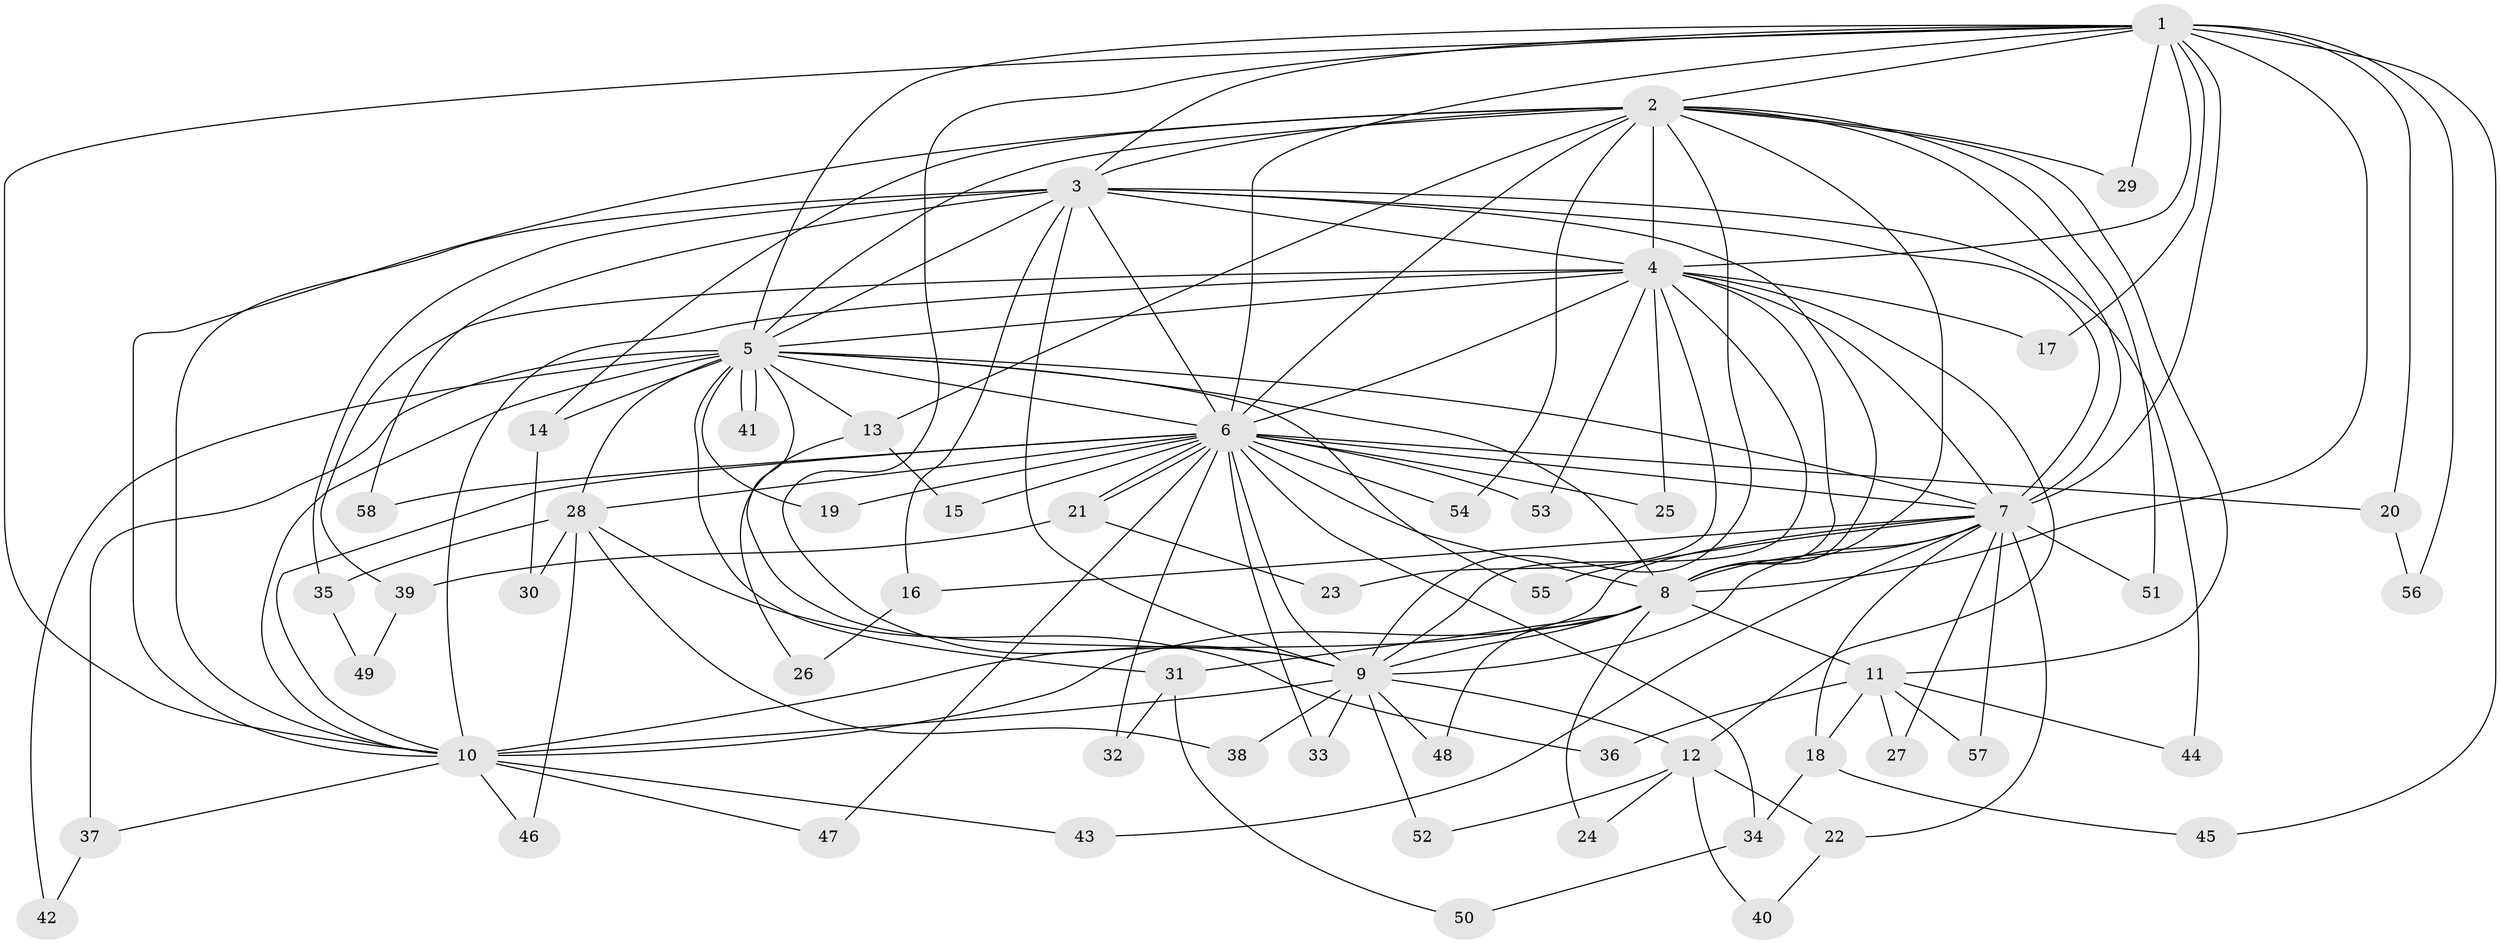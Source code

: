 // Generated by graph-tools (version 1.1) at 2025/25/03/09/25 03:25:44]
// undirected, 58 vertices, 141 edges
graph export_dot {
graph [start="1"]
  node [color=gray90,style=filled];
  1;
  2;
  3;
  4;
  5;
  6;
  7;
  8;
  9;
  10;
  11;
  12;
  13;
  14;
  15;
  16;
  17;
  18;
  19;
  20;
  21;
  22;
  23;
  24;
  25;
  26;
  27;
  28;
  29;
  30;
  31;
  32;
  33;
  34;
  35;
  36;
  37;
  38;
  39;
  40;
  41;
  42;
  43;
  44;
  45;
  46;
  47;
  48;
  49;
  50;
  51;
  52;
  53;
  54;
  55;
  56;
  57;
  58;
  1 -- 2;
  1 -- 3;
  1 -- 4;
  1 -- 5;
  1 -- 6;
  1 -- 7;
  1 -- 8;
  1 -- 9;
  1 -- 10;
  1 -- 17;
  1 -- 20;
  1 -- 29;
  1 -- 45;
  1 -- 56;
  2 -- 3;
  2 -- 4;
  2 -- 5;
  2 -- 6;
  2 -- 7;
  2 -- 8;
  2 -- 9;
  2 -- 10;
  2 -- 11;
  2 -- 13;
  2 -- 14;
  2 -- 29;
  2 -- 51;
  2 -- 54;
  3 -- 4;
  3 -- 5;
  3 -- 6;
  3 -- 7;
  3 -- 8;
  3 -- 9;
  3 -- 10;
  3 -- 16;
  3 -- 35;
  3 -- 44;
  3 -- 58;
  4 -- 5;
  4 -- 6;
  4 -- 7;
  4 -- 8;
  4 -- 9;
  4 -- 10;
  4 -- 12;
  4 -- 17;
  4 -- 23;
  4 -- 25;
  4 -- 39;
  4 -- 53;
  5 -- 6;
  5 -- 7;
  5 -- 8;
  5 -- 9;
  5 -- 10;
  5 -- 13;
  5 -- 14;
  5 -- 19;
  5 -- 28;
  5 -- 31;
  5 -- 37;
  5 -- 41;
  5 -- 41;
  5 -- 42;
  5 -- 55;
  6 -- 7;
  6 -- 8;
  6 -- 9;
  6 -- 10;
  6 -- 15;
  6 -- 19;
  6 -- 20;
  6 -- 21;
  6 -- 21;
  6 -- 25;
  6 -- 28;
  6 -- 32;
  6 -- 33;
  6 -- 34;
  6 -- 47;
  6 -- 53;
  6 -- 54;
  6 -- 58;
  7 -- 8;
  7 -- 9;
  7 -- 10;
  7 -- 16;
  7 -- 18;
  7 -- 22;
  7 -- 27;
  7 -- 43;
  7 -- 51;
  7 -- 55;
  7 -- 57;
  8 -- 9;
  8 -- 10;
  8 -- 11;
  8 -- 24;
  8 -- 31;
  8 -- 48;
  9 -- 10;
  9 -- 12;
  9 -- 33;
  9 -- 38;
  9 -- 48;
  9 -- 52;
  10 -- 37;
  10 -- 43;
  10 -- 46;
  10 -- 47;
  11 -- 18;
  11 -- 27;
  11 -- 36;
  11 -- 44;
  11 -- 57;
  12 -- 22;
  12 -- 24;
  12 -- 40;
  12 -- 52;
  13 -- 15;
  13 -- 26;
  14 -- 30;
  16 -- 26;
  18 -- 34;
  18 -- 45;
  20 -- 56;
  21 -- 23;
  21 -- 39;
  22 -- 40;
  28 -- 30;
  28 -- 35;
  28 -- 36;
  28 -- 38;
  28 -- 46;
  31 -- 32;
  31 -- 50;
  34 -- 50;
  35 -- 49;
  37 -- 42;
  39 -- 49;
}

